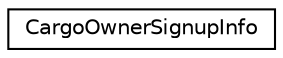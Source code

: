 digraph "Graphical Class Hierarchy"
{
 // LATEX_PDF_SIZE
  edge [fontname="Helvetica",fontsize="10",labelfontname="Helvetica",labelfontsize="10"];
  node [fontname="Helvetica",fontsize="10",shape=record];
  rankdir="LR";
  Node0 [label="CargoOwnerSignupInfo",height=0.2,width=0.4,color="black", fillcolor="white", style="filled",URL="$structCargoOwnerSignupInfo.html",tooltip=" "];
}
